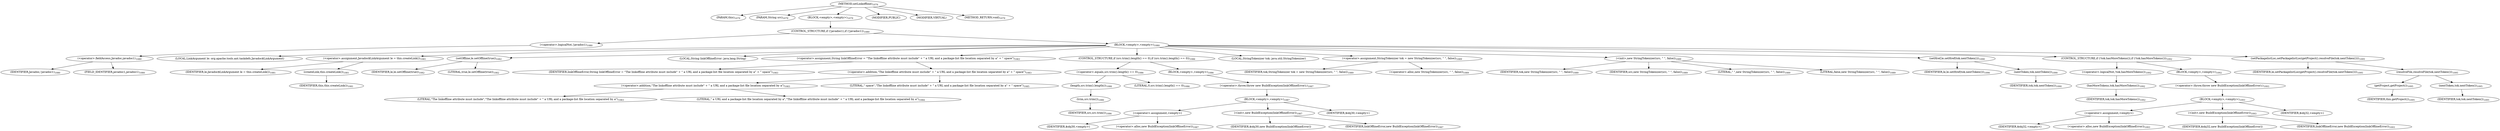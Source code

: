 digraph "setLinkoffline" {  
"1911" [label = <(METHOD,setLinkoffline)<SUB>1079</SUB>> ]
"188" [label = <(PARAM,this)<SUB>1079</SUB>> ]
"1912" [label = <(PARAM,String src)<SUB>1079</SUB>> ]
"1913" [label = <(BLOCK,&lt;empty&gt;,&lt;empty&gt;)<SUB>1079</SUB>> ]
"1914" [label = <(CONTROL_STRUCTURE,if (!javadoc1),if (!javadoc1))<SUB>1080</SUB>> ]
"1915" [label = <(&lt;operator&gt;.logicalNot,!javadoc1)<SUB>1080</SUB>> ]
"1916" [label = <(&lt;operator&gt;.fieldAccess,Javadoc.javadoc1)<SUB>1080</SUB>> ]
"1917" [label = <(IDENTIFIER,Javadoc,!javadoc1)<SUB>1080</SUB>> ]
"1918" [label = <(FIELD_IDENTIFIER,javadoc1,javadoc1)<SUB>1080</SUB>> ]
"1919" [label = <(BLOCK,&lt;empty&gt;,&lt;empty&gt;)<SUB>1080</SUB>> ]
"1920" [label = <(LOCAL,LinkArgument le: org.apache.tools.ant.taskdefs.Javadoc$LinkArgument)> ]
"1921" [label = <(&lt;operator&gt;.assignment,Javadoc$LinkArgument le = this.createLink())<SUB>1081</SUB>> ]
"1922" [label = <(IDENTIFIER,le,Javadoc$LinkArgument le = this.createLink())<SUB>1081</SUB>> ]
"1923" [label = <(createLink,this.createLink())<SUB>1081</SUB>> ]
"187" [label = <(IDENTIFIER,this,this.createLink())<SUB>1081</SUB>> ]
"1924" [label = <(setOffline,le.setOffline(true))<SUB>1082</SUB>> ]
"1925" [label = <(IDENTIFIER,le,le.setOffline(true))<SUB>1082</SUB>> ]
"1926" [label = <(LITERAL,true,le.setOffline(true))<SUB>1082</SUB>> ]
"1927" [label = <(LOCAL,String linkOfflineError: java.lang.String)> ]
"1928" [label = <(&lt;operator&gt;.assignment,String linkOfflineError = &quot;The linkoffline attribute must include&quot; + &quot; a URL and a package-list file location separated by a&quot; + &quot; space&quot;)<SUB>1083</SUB>> ]
"1929" [label = <(IDENTIFIER,linkOfflineError,String linkOfflineError = &quot;The linkoffline attribute must include&quot; + &quot; a URL and a package-list file location separated by a&quot; + &quot; space&quot;)<SUB>1083</SUB>> ]
"1930" [label = <(&lt;operator&gt;.addition,&quot;The linkoffline attribute must include&quot; + &quot; a URL and a package-list file location separated by a&quot; + &quot; space&quot;)<SUB>1083</SUB>> ]
"1931" [label = <(&lt;operator&gt;.addition,&quot;The linkoffline attribute must include&quot; + &quot; a URL and a package-list file location separated by a&quot;)<SUB>1083</SUB>> ]
"1932" [label = <(LITERAL,&quot;The linkoffline attribute must include&quot;,&quot;The linkoffline attribute must include&quot; + &quot; a URL and a package-list file location separated by a&quot;)<SUB>1083</SUB>> ]
"1933" [label = <(LITERAL,&quot; a URL and a package-list file location separated by a&quot;,&quot;The linkoffline attribute must include&quot; + &quot; a URL and a package-list file location separated by a&quot;)<SUB>1084</SUB>> ]
"1934" [label = <(LITERAL,&quot; space&quot;,&quot;The linkoffline attribute must include&quot; + &quot; a URL and a package-list file location separated by a&quot; + &quot; space&quot;)<SUB>1085</SUB>> ]
"1935" [label = <(CONTROL_STRUCTURE,if (src.trim().length() == 0),if (src.trim().length() == 0))<SUB>1086</SUB>> ]
"1936" [label = <(&lt;operator&gt;.equals,src.trim().length() == 0)<SUB>1086</SUB>> ]
"1937" [label = <(length,src.trim().length())<SUB>1086</SUB>> ]
"1938" [label = <(trim,src.trim())<SUB>1086</SUB>> ]
"1939" [label = <(IDENTIFIER,src,src.trim())<SUB>1086</SUB>> ]
"1940" [label = <(LITERAL,0,src.trim().length() == 0)<SUB>1086</SUB>> ]
"1941" [label = <(BLOCK,&lt;empty&gt;,&lt;empty&gt;)<SUB>1086</SUB>> ]
"1942" [label = <(&lt;operator&gt;.throw,throw new BuildException(linkOfflineError);)<SUB>1087</SUB>> ]
"1943" [label = <(BLOCK,&lt;empty&gt;,&lt;empty&gt;)<SUB>1087</SUB>> ]
"1944" [label = <(&lt;operator&gt;.assignment,&lt;empty&gt;)> ]
"1945" [label = <(IDENTIFIER,$obj30,&lt;empty&gt;)> ]
"1946" [label = <(&lt;operator&gt;.alloc,new BuildException(linkOfflineError))<SUB>1087</SUB>> ]
"1947" [label = <(&lt;init&gt;,new BuildException(linkOfflineError))<SUB>1087</SUB>> ]
"1948" [label = <(IDENTIFIER,$obj30,new BuildException(linkOfflineError))> ]
"1949" [label = <(IDENTIFIER,linkOfflineError,new BuildException(linkOfflineError))<SUB>1087</SUB>> ]
"1950" [label = <(IDENTIFIER,$obj30,&lt;empty&gt;)> ]
"190" [label = <(LOCAL,StringTokenizer tok: java.util.StringTokenizer)> ]
"1951" [label = <(&lt;operator&gt;.assignment,StringTokenizer tok = new StringTokenizer(src, &quot; &quot;, false))<SUB>1089</SUB>> ]
"1952" [label = <(IDENTIFIER,tok,StringTokenizer tok = new StringTokenizer(src, &quot; &quot;, false))<SUB>1089</SUB>> ]
"1953" [label = <(&lt;operator&gt;.alloc,new StringTokenizer(src, &quot; &quot;, false))<SUB>1089</SUB>> ]
"1954" [label = <(&lt;init&gt;,new StringTokenizer(src, &quot; &quot;, false))<SUB>1089</SUB>> ]
"189" [label = <(IDENTIFIER,tok,new StringTokenizer(src, &quot; &quot;, false))<SUB>1089</SUB>> ]
"1955" [label = <(IDENTIFIER,src,new StringTokenizer(src, &quot; &quot;, false))<SUB>1089</SUB>> ]
"1956" [label = <(LITERAL,&quot; &quot;,new StringTokenizer(src, &quot; &quot;, false))<SUB>1089</SUB>> ]
"1957" [label = <(LITERAL,false,new StringTokenizer(src, &quot; &quot;, false))<SUB>1089</SUB>> ]
"1958" [label = <(setHref,le.setHref(tok.nextToken()))<SUB>1090</SUB>> ]
"1959" [label = <(IDENTIFIER,le,le.setHref(tok.nextToken()))<SUB>1090</SUB>> ]
"1960" [label = <(nextToken,tok.nextToken())<SUB>1090</SUB>> ]
"1961" [label = <(IDENTIFIER,tok,tok.nextToken())<SUB>1090</SUB>> ]
"1962" [label = <(CONTROL_STRUCTURE,if (!tok.hasMoreTokens()),if (!tok.hasMoreTokens()))<SUB>1092</SUB>> ]
"1963" [label = <(&lt;operator&gt;.logicalNot,!tok.hasMoreTokens())<SUB>1092</SUB>> ]
"1964" [label = <(hasMoreTokens,tok.hasMoreTokens())<SUB>1092</SUB>> ]
"1965" [label = <(IDENTIFIER,tok,tok.hasMoreTokens())<SUB>1092</SUB>> ]
"1966" [label = <(BLOCK,&lt;empty&gt;,&lt;empty&gt;)<SUB>1092</SUB>> ]
"1967" [label = <(&lt;operator&gt;.throw,throw new BuildException(linkOfflineError);)<SUB>1093</SUB>> ]
"1968" [label = <(BLOCK,&lt;empty&gt;,&lt;empty&gt;)<SUB>1093</SUB>> ]
"1969" [label = <(&lt;operator&gt;.assignment,&lt;empty&gt;)> ]
"1970" [label = <(IDENTIFIER,$obj32,&lt;empty&gt;)> ]
"1971" [label = <(&lt;operator&gt;.alloc,new BuildException(linkOfflineError))<SUB>1093</SUB>> ]
"1972" [label = <(&lt;init&gt;,new BuildException(linkOfflineError))<SUB>1093</SUB>> ]
"1973" [label = <(IDENTIFIER,$obj32,new BuildException(linkOfflineError))> ]
"1974" [label = <(IDENTIFIER,linkOfflineError,new BuildException(linkOfflineError))<SUB>1093</SUB>> ]
"1975" [label = <(IDENTIFIER,$obj32,&lt;empty&gt;)> ]
"1976" [label = <(setPackagelistLoc,setPackagelistLoc(getProject().resolveFile(tok.nextToken())))<SUB>1095</SUB>> ]
"1977" [label = <(IDENTIFIER,le,setPackagelistLoc(getProject().resolveFile(tok.nextToken())))<SUB>1095</SUB>> ]
"1978" [label = <(resolveFile,resolveFile(tok.nextToken()))<SUB>1095</SUB>> ]
"1979" [label = <(getProject,getProject())<SUB>1095</SUB>> ]
"191" [label = <(IDENTIFIER,this,getProject())<SUB>1095</SUB>> ]
"1980" [label = <(nextToken,tok.nextToken())<SUB>1095</SUB>> ]
"1981" [label = <(IDENTIFIER,tok,tok.nextToken())<SUB>1095</SUB>> ]
"1982" [label = <(MODIFIER,PUBLIC)> ]
"1983" [label = <(MODIFIER,VIRTUAL)> ]
"1984" [label = <(METHOD_RETURN,void)<SUB>1079</SUB>> ]
  "1911" -> "188" 
  "1911" -> "1912" 
  "1911" -> "1913" 
  "1911" -> "1982" 
  "1911" -> "1983" 
  "1911" -> "1984" 
  "1913" -> "1914" 
  "1914" -> "1915" 
  "1914" -> "1919" 
  "1915" -> "1916" 
  "1916" -> "1917" 
  "1916" -> "1918" 
  "1919" -> "1920" 
  "1919" -> "1921" 
  "1919" -> "1924" 
  "1919" -> "1927" 
  "1919" -> "1928" 
  "1919" -> "1935" 
  "1919" -> "190" 
  "1919" -> "1951" 
  "1919" -> "1954" 
  "1919" -> "1958" 
  "1919" -> "1962" 
  "1919" -> "1976" 
  "1921" -> "1922" 
  "1921" -> "1923" 
  "1923" -> "187" 
  "1924" -> "1925" 
  "1924" -> "1926" 
  "1928" -> "1929" 
  "1928" -> "1930" 
  "1930" -> "1931" 
  "1930" -> "1934" 
  "1931" -> "1932" 
  "1931" -> "1933" 
  "1935" -> "1936" 
  "1935" -> "1941" 
  "1936" -> "1937" 
  "1936" -> "1940" 
  "1937" -> "1938" 
  "1938" -> "1939" 
  "1941" -> "1942" 
  "1942" -> "1943" 
  "1943" -> "1944" 
  "1943" -> "1947" 
  "1943" -> "1950" 
  "1944" -> "1945" 
  "1944" -> "1946" 
  "1947" -> "1948" 
  "1947" -> "1949" 
  "1951" -> "1952" 
  "1951" -> "1953" 
  "1954" -> "189" 
  "1954" -> "1955" 
  "1954" -> "1956" 
  "1954" -> "1957" 
  "1958" -> "1959" 
  "1958" -> "1960" 
  "1960" -> "1961" 
  "1962" -> "1963" 
  "1962" -> "1966" 
  "1963" -> "1964" 
  "1964" -> "1965" 
  "1966" -> "1967" 
  "1967" -> "1968" 
  "1968" -> "1969" 
  "1968" -> "1972" 
  "1968" -> "1975" 
  "1969" -> "1970" 
  "1969" -> "1971" 
  "1972" -> "1973" 
  "1972" -> "1974" 
  "1976" -> "1977" 
  "1976" -> "1978" 
  "1978" -> "1979" 
  "1978" -> "1980" 
  "1979" -> "191" 
  "1980" -> "1981" 
}
